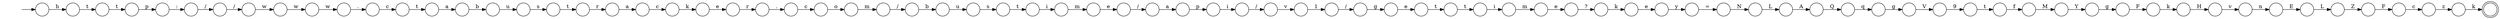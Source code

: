 digraph Automaton {
  rankdir = LR;
  0 [shape=circle,label=""];
  0 -> 65 [label="A"]
  1 [shape=circle,label=""];
  1 -> 39 [label="/"]
  2 [shape=circle,label=""];
  2 -> 33 [label="u"]
  3 [shape=circle,label=""];
  3 -> 44 [label="e"]
  4 [shape=circle,label=""];
  4 -> 22 [label="k"]
  5 [shape=circle,label=""];
  5 -> 18 [label="c"]
  6 [shape=circle,label=""];
  6 -> 43 [label="t"]
  7 [shape=circle,label=""];
  7 -> 78 [label="w"]
  8 [shape=circle,label=""];
  8 -> 55 [label="g"]
  9 [shape=circle,label=""];
  9 -> 51 [label="k"]
  10 [shape=circle,label=""];
  10 -> 20 [label="c"]
  11 [shape=circle,label=""];
  11 -> 74 [label="e"]
  12 [shape=circle,label=""];
  12 -> 2 [label="b"]
  13 [shape=circle,label=""];
  13 -> 59 [label="p"]
  14 [shape=circle,label=""];
  14 -> 12 [label="a"]
  15 [shape=circle,label=""];
  15 -> 37 [label="i"]
  16 [shape=circle,label=""];
  16 -> 63 [label="/"]
  17 [shape=circle,label=""];
  17 -> 40 [label="E"]
  18 [shape=circle,label=""];
  18 -> 31 [label="k"]
  19 [shape=circle,label=""];
  19 -> 56 [label="c"]
  20 [shape=circle,label=""];
  20 -> 32 [label="o"]
  21 [shape=circle,label=""];
  21 -> 50 [label="g"]
  22 [shape=circle,label=""];
  22 -> 45 [label="e"]
  23 [shape=circle,label=""];
  23 -> 30 [label="N"]
  24 [shape=circle,label=""];
  24 -> 69 [label="Z"]
  25 [shape=circle,label=""];
  25 -> 62 [label="1"]
  26 [shape=circle,label=""];
  26 -> 25 [label="v"]
  27 [shape=circle,label=""];
  27 -> 21 [label="Y"]
  28 [shape=circle,label=""];
  28 -> 80 [label="w"]
  29 [shape=circle,label=""];
  29 -> 34 [label="i"]
  30 [shape=circle,label=""];
  30 -> 0 [label="L"]
  31 [shape=circle,label=""];
  31 -> 66 [label="e"]
  32 [shape=circle,label=""];
  32 -> 16 [label="m"]
  33 [shape=circle,label=""];
  33 -> 6 [label="s"]
  34 [shape=circle,label=""];
  34 -> 75 [label="m"]
  35 [shape=circle,label=""];
  35 -> 48 [label="c"]
  36 [shape=circle,label=""];
  36 -> 67 [label="f"]
  37 [shape=circle,label=""];
  37 -> 11 [label="m"]
  38 [shape=circle,label=""];
  initial [shape=plaintext,label=""];
  initial -> 38
  38 -> 49 [label="h"]
  39 [shape=circle,label=""];
  39 -> 28 [label="/"]
  40 [shape=circle,label=""];
  40 -> 24 [label="L"]
  41 [shape=circle,label=""];
  41 -> 8 [label="q"]
  42 [shape=circle,label=""];
  42 -> 17 [label="n"]
  43 [shape=circle,label=""];
  43 -> 54 [label="r"]
  44 [shape=circle,label=""];
  44 -> 64 [label="t"]
  45 [shape=circle,label=""];
  45 -> 76 [label="y"]
  46 [shape=circle,label=""];
  46 -> 26 [label="/"]
  47 [shape=doublecircle,label=""];
  48 [shape=circle,label=""];
  48 -> 73 [label="z"]
  49 [shape=circle,label=""];
  49 -> 79 [label="t"]
  50 [shape=circle,label=""];
  50 -> 9 [label="F"]
  51 [shape=circle,label=""];
  51 -> 58 [label="H"]
  52 [shape=circle,label=""];
  52 -> 68 [label="p"]
  53 [shape=circle,label=""];
  53 -> 72 [label="/"]
  54 [shape=circle,label=""];
  54 -> 5 [label="a"]
  55 [shape=circle,label=""];
  55 -> 70 [label="V"]
  56 [shape=circle,label=""];
  56 -> 14 [label="t"]
  57 [shape=circle,label=""];
  57 -> 71 [label="u"]
  58 [shape=circle,label=""];
  58 -> 42 [label="v"]
  59 [shape=circle,label=""];
  59 -> 46 [label="i"]
  60 [shape=circle,label=""];
  60 -> 36 [label="t"]
  61 [shape=circle,label=""];
  61 -> 3 [label="g"]
  62 [shape=circle,label=""];
  62 -> 61 [label="/"]
  63 [shape=circle,label=""];
  63 -> 57 [label="b"]
  64 [shape=circle,label=""];
  64 -> 15 [label="t"]
  65 [shape=circle,label=""];
  65 -> 41 [label="Q"]
  66 [shape=circle,label=""];
  66 -> 77 [label="r"]
  67 [shape=circle,label=""];
  67 -> 27 [label="M"]
  68 [shape=circle,label=""];
  68 -> 1 [label=":"]
  69 [shape=circle,label=""];
  69 -> 35 [label="F"]
  70 [shape=circle,label=""];
  70 -> 60 [label="9"]
  71 [shape=circle,label=""];
  71 -> 81 [label="s"]
  72 [shape=circle,label=""];
  72 -> 13 [label="a"]
  73 [shape=circle,label=""];
  73 -> 47 [label="k"]
  74 [shape=circle,label=""];
  74 -> 4 [label="?"]
  75 [shape=circle,label=""];
  75 -> 53 [label="e"]
  76 [shape=circle,label=""];
  76 -> 23 [label="="]
  77 [shape=circle,label=""];
  77 -> 10 [label="."]
  78 [shape=circle,label=""];
  78 -> 19 [label="."]
  79 [shape=circle,label=""];
  79 -> 52 [label="t"]
  80 [shape=circle,label=""];
  80 -> 7 [label="w"]
  81 [shape=circle,label=""];
  81 -> 29 [label="t"]
}
